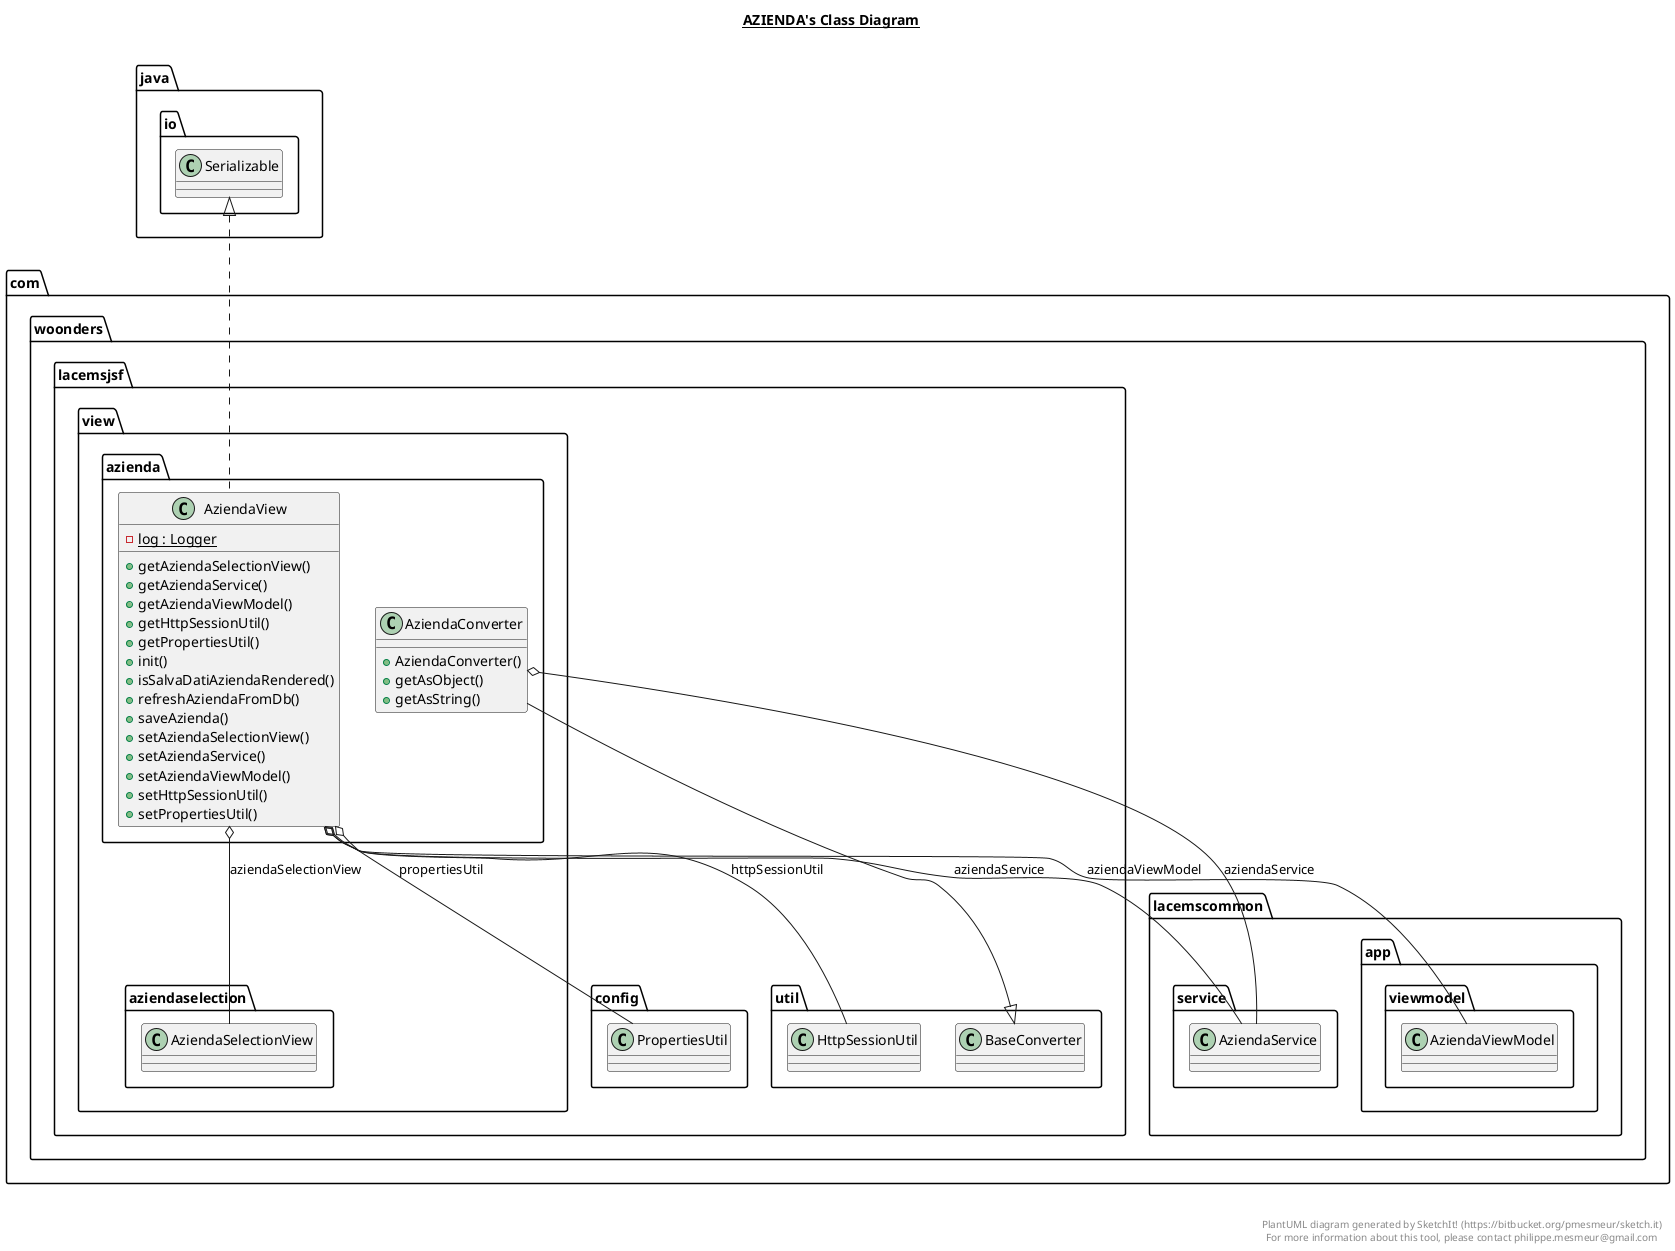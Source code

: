 @startuml

title __AZIENDA's Class Diagram__\n

  namespace com.woonders.lacemsjsf.view.azienda {
    class com.woonders.lacemsjsf.view.azienda.AziendaConverter {
        + AziendaConverter()
        + getAsObject()
        + getAsString()
    }
  }
  

  namespace com.woonders.lacemsjsf.view.azienda {
    class com.woonders.lacemsjsf.view.azienda.AziendaView {
        {static} - log : Logger
        + getAziendaSelectionView()
        + getAziendaService()
        + getAziendaViewModel()
        + getHttpSessionUtil()
        + getPropertiesUtil()
        + init()
        + isSalvaDatiAziendaRendered()
        + refreshAziendaFromDb()
        + saveAzienda()
        + setAziendaSelectionView()
        + setAziendaService()
        + setAziendaViewModel()
        + setHttpSessionUtil()
        + setPropertiesUtil()
    }
  }
  

  com.woonders.lacemsjsf.view.azienda.AziendaConverter -up-|> com.woonders.lacemsjsf.util.BaseConverter
  com.woonders.lacemsjsf.view.azienda.AziendaConverter o-- com.woonders.lacemscommon.service.AziendaService : aziendaService
  com.woonders.lacemsjsf.view.azienda.AziendaView .up.|> java.io.Serializable
  com.woonders.lacemsjsf.view.azienda.AziendaView o-- com.woonders.lacemsjsf.view.aziendaselection.AziendaSelectionView : aziendaSelectionView
  com.woonders.lacemsjsf.view.azienda.AziendaView o-- com.woonders.lacemscommon.service.AziendaService : aziendaService
  com.woonders.lacemsjsf.view.azienda.AziendaView o-- com.woonders.lacemscommon.app.viewmodel.AziendaViewModel : aziendaViewModel
  com.woonders.lacemsjsf.view.azienda.AziendaView o-- com.woonders.lacemsjsf.util.HttpSessionUtil : httpSessionUtil
  com.woonders.lacemsjsf.view.azienda.AziendaView o-- com.woonders.lacemsjsf.config.PropertiesUtil : propertiesUtil


right footer


PlantUML diagram generated by SketchIt! (https://bitbucket.org/pmesmeur/sketch.it)
For more information about this tool, please contact philippe.mesmeur@gmail.com
endfooter

@enduml
